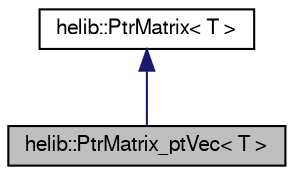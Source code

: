 digraph "helib::PtrMatrix_ptVec&lt; T &gt;"
{
  edge [fontname="FreeSans",fontsize="10",labelfontname="FreeSans",labelfontsize="10"];
  node [fontname="FreeSans",fontsize="10",shape=record];
  Node0 [label="helib::PtrMatrix_ptVec\< T \>",height=0.2,width=0.4,color="black", fillcolor="grey75", style="filled", fontcolor="black"];
  Node1 -> Node0 [dir="back",color="midnightblue",fontsize="10",style="solid"];
  Node1 [label="helib::PtrMatrix\< T \>",height=0.2,width=0.4,color="black", fillcolor="white", style="filled",URL="$structhelib_1_1_ptr_matrix.html",tooltip="An abstract class for an array of PtrVectors. "];
}
